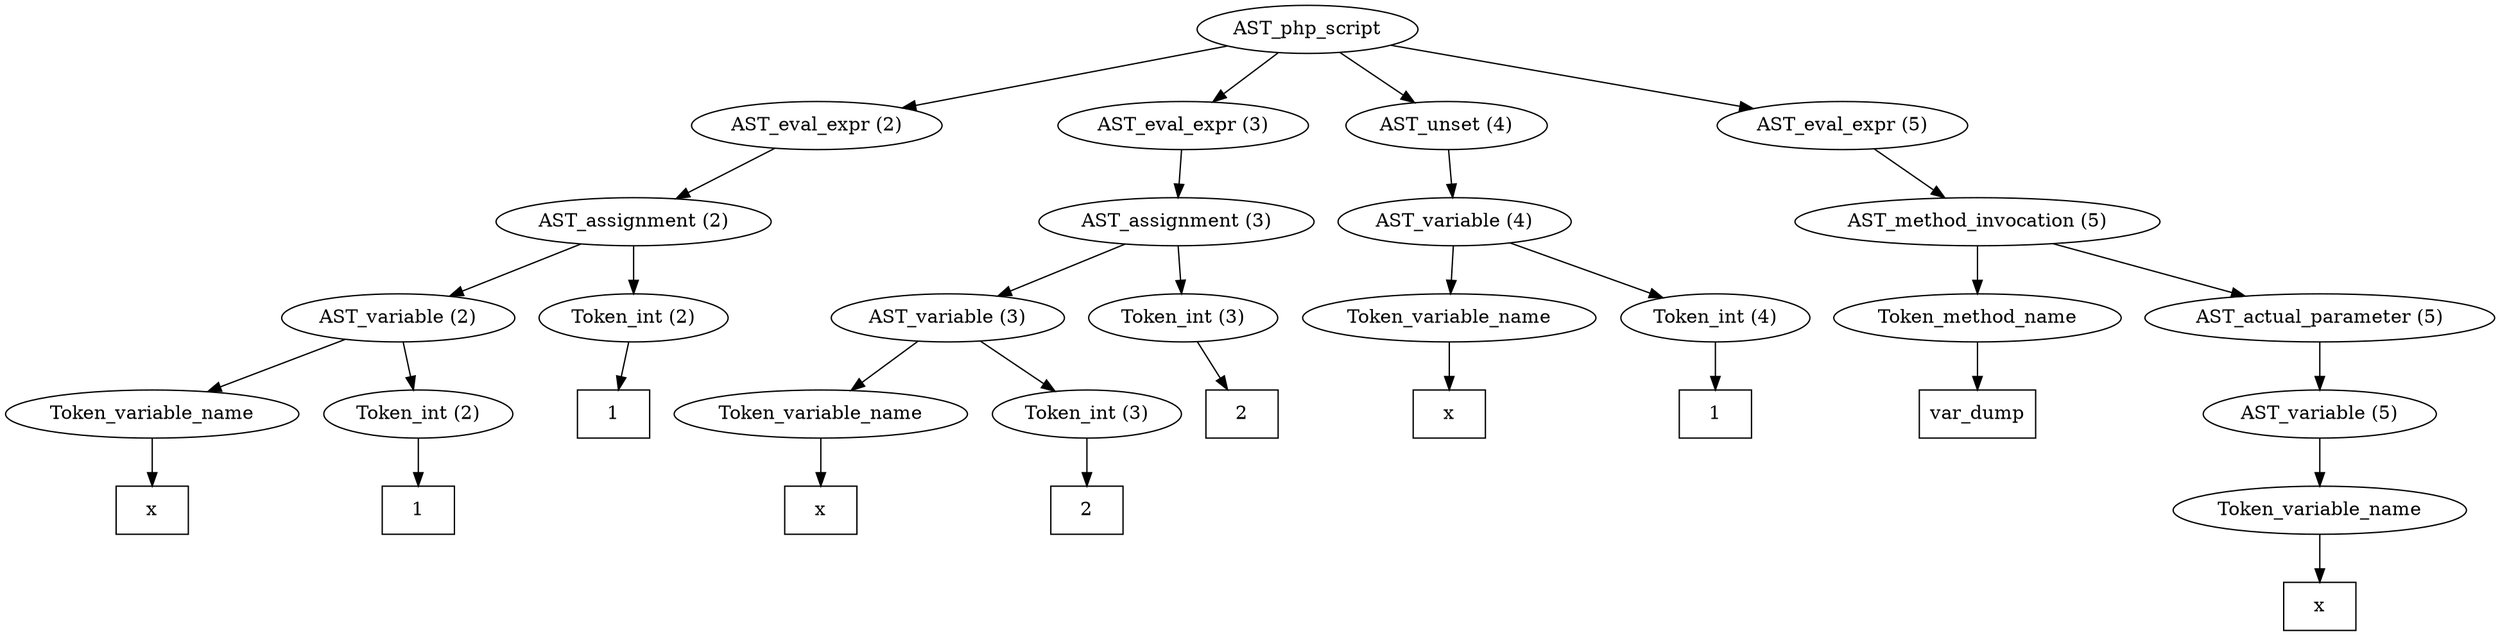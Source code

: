/*
 * AST in dot format generated by phc -- the PHP compiler
 */

digraph AST {
node_0 [label="AST_php_script"];
node_1 [label="AST_eval_expr (2)"];
node_2 [label="AST_assignment (2)"];
node_3 [label="AST_variable (2)"];
node_4 [label="Token_variable_name"];
node_5 [label="x", shape=box]
node_4 -> node_5;
node_6 [label="Token_int (2)"];
node_7 [label="1", shape=box]
node_6 -> node_7;
node_3 -> node_6;
node_3 -> node_4;
node_8 [label="Token_int (2)"];
node_9 [label="1", shape=box]
node_8 -> node_9;
node_2 -> node_8;
node_2 -> node_3;
node_1 -> node_2;
node_10 [label="AST_eval_expr (3)"];
node_11 [label="AST_assignment (3)"];
node_12 [label="AST_variable (3)"];
node_13 [label="Token_variable_name"];
node_14 [label="x", shape=box]
node_13 -> node_14;
node_15 [label="Token_int (3)"];
node_16 [label="2", shape=box]
node_15 -> node_16;
node_12 -> node_15;
node_12 -> node_13;
node_17 [label="Token_int (3)"];
node_18 [label="2", shape=box]
node_17 -> node_18;
node_11 -> node_17;
node_11 -> node_12;
node_10 -> node_11;
node_19 [label="AST_unset (4)"];
node_20 [label="AST_variable (4)"];
node_21 [label="Token_variable_name"];
node_22 [label="x", shape=box]
node_21 -> node_22;
node_23 [label="Token_int (4)"];
node_24 [label="1", shape=box]
node_23 -> node_24;
node_20 -> node_23;
node_20 -> node_21;
node_19 -> node_20;
node_25 [label="AST_eval_expr (5)"];
node_26 [label="AST_method_invocation (5)"];
node_27 [label="Token_method_name"];
node_28 [label="var_dump", shape=box]
node_27 -> node_28;
node_29 [label="AST_actual_parameter (5)"];
node_30 [label="AST_variable (5)"];
node_31 [label="Token_variable_name"];
node_32 [label="x", shape=box]
node_31 -> node_32;
node_30 -> node_31;
node_29 -> node_30;
node_26 -> node_29;
node_26 -> node_27;
node_25 -> node_26;
node_0 -> node_25;
node_0 -> node_19;
node_0 -> node_10;
node_0 -> node_1;
}
